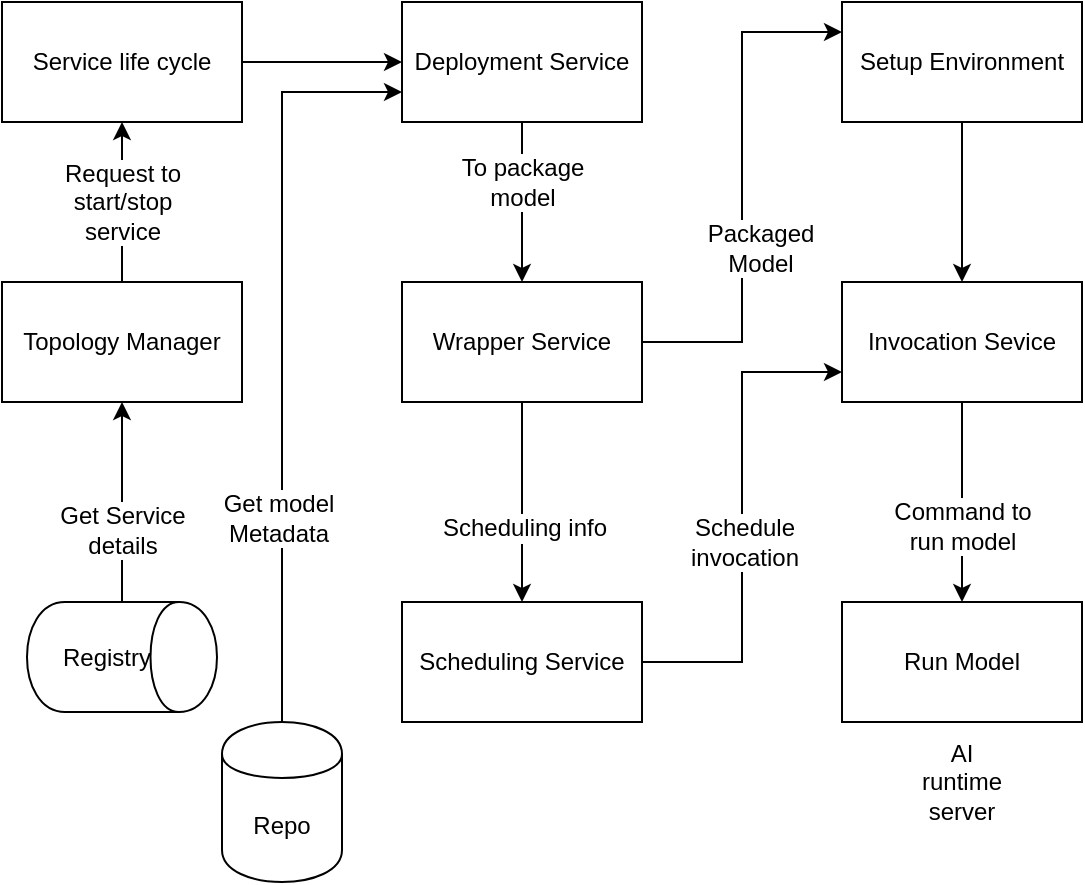 <mxfile version="10.5.9" type="device"><diagram id="2xG7p-_O44YHKDXA2egP" name="Page-1"><mxGraphModel dx="793" dy="447" grid="1" gridSize="10" guides="1" tooltips="1" connect="1" arrows="1" fold="1" page="1" pageScale="1" pageWidth="827" pageHeight="1169" math="0" shadow="0"><root><mxCell id="0"/><mxCell id="1" parent="0"/><mxCell id="aosxzl4Ed5w8CtqWSQld-10" value="" style="edgeStyle=orthogonalEdgeStyle;rounded=0;orthogonalLoop=1;jettySize=auto;html=1;entryX=0.5;entryY=1;entryDx=0;entryDy=0;exitX=0;exitY=0.5;exitDx=0;exitDy=0;" edge="1" parent="1" source="aosxzl4Ed5w8CtqWSQld-28" target="aosxzl4Ed5w8CtqWSQld-3"><mxGeometry relative="1" as="geometry"><mxPoint x="85" y="320" as="sourcePoint"/><mxPoint x="80" y="240" as="targetPoint"/></mxGeometry></mxCell><mxCell id="aosxzl4Ed5w8CtqWSQld-24" value="Get Service&lt;br&gt;details" style="text;html=1;resizable=0;points=[];align=center;verticalAlign=middle;labelBackgroundColor=#ffffff;" vertex="1" connectable="0" parent="aosxzl4Ed5w8CtqWSQld-10"><mxGeometry x="-0.267" relative="1" as="geometry"><mxPoint as="offset"/></mxGeometry></mxCell><mxCell id="aosxzl4Ed5w8CtqWSQld-27" value="" style="edgeStyle=orthogonalEdgeStyle;rounded=0;orthogonalLoop=1;jettySize=auto;html=1;entryX=0;entryY=0.75;entryDx=0;entryDy=0;exitX=0.5;exitY=0;exitDx=0;exitDy=0;" edge="1" parent="1" source="aosxzl4Ed5w8CtqWSQld-29" target="aosxzl4Ed5w8CtqWSQld-4"><mxGeometry relative="1" as="geometry"><mxPoint x="120" y="360" as="sourcePoint"/><mxPoint x="200" y="360" as="targetPoint"/></mxGeometry></mxCell><mxCell id="aosxzl4Ed5w8CtqWSQld-30" value="Get model&lt;br&gt;Metadata" style="text;html=1;resizable=0;points=[];align=center;verticalAlign=middle;labelBackgroundColor=#ffffff;" vertex="1" connectable="0" parent="aosxzl4Ed5w8CtqWSQld-27"><mxGeometry x="-0.455" y="2" relative="1" as="geometry"><mxPoint as="offset"/></mxGeometry></mxCell><mxCell id="aosxzl4Ed5w8CtqWSQld-12" value="" style="edgeStyle=orthogonalEdgeStyle;rounded=0;orthogonalLoop=1;jettySize=auto;html=1;" edge="1" parent="1" source="aosxzl4Ed5w8CtqWSQld-3" target="aosxzl4Ed5w8CtqWSQld-11"><mxGeometry relative="1" as="geometry"/></mxCell><mxCell id="aosxzl4Ed5w8CtqWSQld-25" value="Request to&lt;br&gt;start/stop &lt;br&gt;service" style="text;html=1;resizable=0;points=[];align=center;verticalAlign=middle;labelBackgroundColor=#ffffff;" vertex="1" connectable="0" parent="aosxzl4Ed5w8CtqWSQld-12"><mxGeometry x="0.25" y="-1" relative="1" as="geometry"><mxPoint x="-1" y="10" as="offset"/></mxGeometry></mxCell><mxCell id="aosxzl4Ed5w8CtqWSQld-3" value="Topology Manager" style="rounded=0;whiteSpace=wrap;html=1;" vertex="1" parent="1"><mxGeometry x="20" y="170" width="120" height="60" as="geometry"/></mxCell><mxCell id="aosxzl4Ed5w8CtqWSQld-14" value="" style="edgeStyle=orthogonalEdgeStyle;rounded=0;orthogonalLoop=1;jettySize=auto;html=1;" edge="1" parent="1" source="aosxzl4Ed5w8CtqWSQld-4" target="aosxzl4Ed5w8CtqWSQld-5"><mxGeometry relative="1" as="geometry"/></mxCell><mxCell id="aosxzl4Ed5w8CtqWSQld-32" value="To package&lt;br&gt;model&lt;br&gt;" style="text;html=1;resizable=0;points=[];align=center;verticalAlign=middle;labelBackgroundColor=#ffffff;" vertex="1" connectable="0" parent="aosxzl4Ed5w8CtqWSQld-14"><mxGeometry x="-0.75" relative="1" as="geometry"><mxPoint y="20" as="offset"/></mxGeometry></mxCell><mxCell id="aosxzl4Ed5w8CtqWSQld-4" value="Deployment Service&lt;br&gt;" style="rounded=0;whiteSpace=wrap;html=1;" vertex="1" parent="1"><mxGeometry x="220" y="30" width="120" height="60" as="geometry"/></mxCell><mxCell id="aosxzl4Ed5w8CtqWSQld-16" value="" style="edgeStyle=orthogonalEdgeStyle;rounded=0;orthogonalLoop=1;jettySize=auto;html=1;entryX=0.5;entryY=0;entryDx=0;entryDy=0;" edge="1" parent="1" source="aosxzl4Ed5w8CtqWSQld-5" target="aosxzl4Ed5w8CtqWSQld-6"><mxGeometry relative="1" as="geometry"><mxPoint x="280" y="320" as="targetPoint"/></mxGeometry></mxCell><mxCell id="aosxzl4Ed5w8CtqWSQld-31" value="Scheduling info" style="text;html=1;resizable=0;points=[];align=center;verticalAlign=middle;labelBackgroundColor=#ffffff;" vertex="1" connectable="0" parent="aosxzl4Ed5w8CtqWSQld-16"><mxGeometry x="0.26" y="1" relative="1" as="geometry"><mxPoint as="offset"/></mxGeometry></mxCell><mxCell id="aosxzl4Ed5w8CtqWSQld-22" value="" style="edgeStyle=orthogonalEdgeStyle;rounded=0;orthogonalLoop=1;jettySize=auto;html=1;entryX=0;entryY=0.25;entryDx=0;entryDy=0;" edge="1" parent="1" source="aosxzl4Ed5w8CtqWSQld-5" target="aosxzl4Ed5w8CtqWSQld-34"><mxGeometry relative="1" as="geometry"><mxPoint x="420" y="200" as="targetPoint"/></mxGeometry></mxCell><mxCell id="aosxzl4Ed5w8CtqWSQld-23" value="Packaged &lt;br&gt;Model" style="text;html=1;resizable=0;points=[];align=center;verticalAlign=middle;labelBackgroundColor=#ffffff;" vertex="1" connectable="0" parent="aosxzl4Ed5w8CtqWSQld-22"><mxGeometry x="-0.22" y="2" relative="1" as="geometry"><mxPoint x="11" y="2" as="offset"/></mxGeometry></mxCell><mxCell id="aosxzl4Ed5w8CtqWSQld-5" value="Wrapper Service" style="rounded=0;whiteSpace=wrap;html=1;" vertex="1" parent="1"><mxGeometry x="220" y="170" width="120" height="60" as="geometry"/></mxCell><mxCell id="aosxzl4Ed5w8CtqWSQld-42" value="" style="edgeStyle=orthogonalEdgeStyle;rounded=0;orthogonalLoop=1;jettySize=auto;html=1;entryX=0;entryY=0.75;entryDx=0;entryDy=0;" edge="1" parent="1" source="aosxzl4Ed5w8CtqWSQld-6" target="aosxzl4Ed5w8CtqWSQld-8"><mxGeometry relative="1" as="geometry"><mxPoint x="420" y="360" as="targetPoint"/></mxGeometry></mxCell><mxCell id="aosxzl4Ed5w8CtqWSQld-46" value="Schedule&lt;br&gt;invocation" style="text;html=1;resizable=0;points=[];align=center;verticalAlign=middle;labelBackgroundColor=#ffffff;" vertex="1" connectable="0" parent="aosxzl4Ed5w8CtqWSQld-42"><mxGeometry x="-0.102" y="-1" relative="1" as="geometry"><mxPoint as="offset"/></mxGeometry></mxCell><mxCell id="aosxzl4Ed5w8CtqWSQld-6" value="Scheduling Service" style="rounded=0;whiteSpace=wrap;html=1;" vertex="1" parent="1"><mxGeometry x="220" y="330" width="120" height="60" as="geometry"/></mxCell><mxCell id="aosxzl4Ed5w8CtqWSQld-7" value="Run Model" style="rounded=0;whiteSpace=wrap;html=1;" vertex="1" parent="1"><mxGeometry x="440" y="330" width="120" height="60" as="geometry"/></mxCell><mxCell id="aosxzl4Ed5w8CtqWSQld-44" value="" style="edgeStyle=orthogonalEdgeStyle;rounded=0;orthogonalLoop=1;jettySize=auto;html=1;entryX=0.5;entryY=0;entryDx=0;entryDy=0;" edge="1" parent="1" source="aosxzl4Ed5w8CtqWSQld-8" target="aosxzl4Ed5w8CtqWSQld-7"><mxGeometry relative="1" as="geometry"><mxPoint x="500" y="310" as="targetPoint"/></mxGeometry></mxCell><mxCell id="aosxzl4Ed5w8CtqWSQld-45" value="Command to&lt;br&gt;run model" style="text;html=1;resizable=0;points=[];align=center;verticalAlign=middle;labelBackgroundColor=#ffffff;" vertex="1" connectable="0" parent="aosxzl4Ed5w8CtqWSQld-44"><mxGeometry x="0.24" relative="1" as="geometry"><mxPoint as="offset"/></mxGeometry></mxCell><mxCell id="aosxzl4Ed5w8CtqWSQld-8" value="Invocation Sevice" style="rounded=0;whiteSpace=wrap;html=1;" vertex="1" parent="1"><mxGeometry x="440" y="170" width="120" height="60" as="geometry"/></mxCell><mxCell id="aosxzl4Ed5w8CtqWSQld-13" value="" style="edgeStyle=orthogonalEdgeStyle;rounded=0;orthogonalLoop=1;jettySize=auto;html=1;" edge="1" parent="1" source="aosxzl4Ed5w8CtqWSQld-11" target="aosxzl4Ed5w8CtqWSQld-4"><mxGeometry relative="1" as="geometry"/></mxCell><mxCell id="aosxzl4Ed5w8CtqWSQld-11" value="Service life cycle" style="rounded=0;whiteSpace=wrap;html=1;" vertex="1" parent="1"><mxGeometry x="20" y="30" width="120" height="60" as="geometry"/></mxCell><mxCell id="aosxzl4Ed5w8CtqWSQld-28" value="Registry" style="shape=cylinder;whiteSpace=wrap;html=1;boundedLbl=1;backgroundOutline=1;direction=south;" vertex="1" parent="1"><mxGeometry x="32.5" y="330" width="95" height="55" as="geometry"/></mxCell><mxCell id="aosxzl4Ed5w8CtqWSQld-29" value="Repo" style="shape=cylinder;whiteSpace=wrap;html=1;boundedLbl=1;backgroundOutline=1;" vertex="1" parent="1"><mxGeometry x="130" y="390" width="60" height="80" as="geometry"/></mxCell><mxCell id="aosxzl4Ed5w8CtqWSQld-40" value="" style="edgeStyle=orthogonalEdgeStyle;rounded=0;orthogonalLoop=1;jettySize=auto;html=1;" edge="1" parent="1" source="aosxzl4Ed5w8CtqWSQld-34" target="aosxzl4Ed5w8CtqWSQld-8"><mxGeometry relative="1" as="geometry"/></mxCell><mxCell id="aosxzl4Ed5w8CtqWSQld-34" value="Setup Environment" style="rounded=0;whiteSpace=wrap;html=1;" vertex="1" parent="1"><mxGeometry x="440" y="30" width="120" height="60" as="geometry"/></mxCell><mxCell id="aosxzl4Ed5w8CtqWSQld-47" value="AI runtime server" style="text;html=1;strokeColor=none;fillColor=none;align=center;verticalAlign=middle;whiteSpace=wrap;rounded=0;" vertex="1" parent="1"><mxGeometry x="480" y="410" width="40" height="20" as="geometry"/></mxCell></root></mxGraphModel></diagram></mxfile>